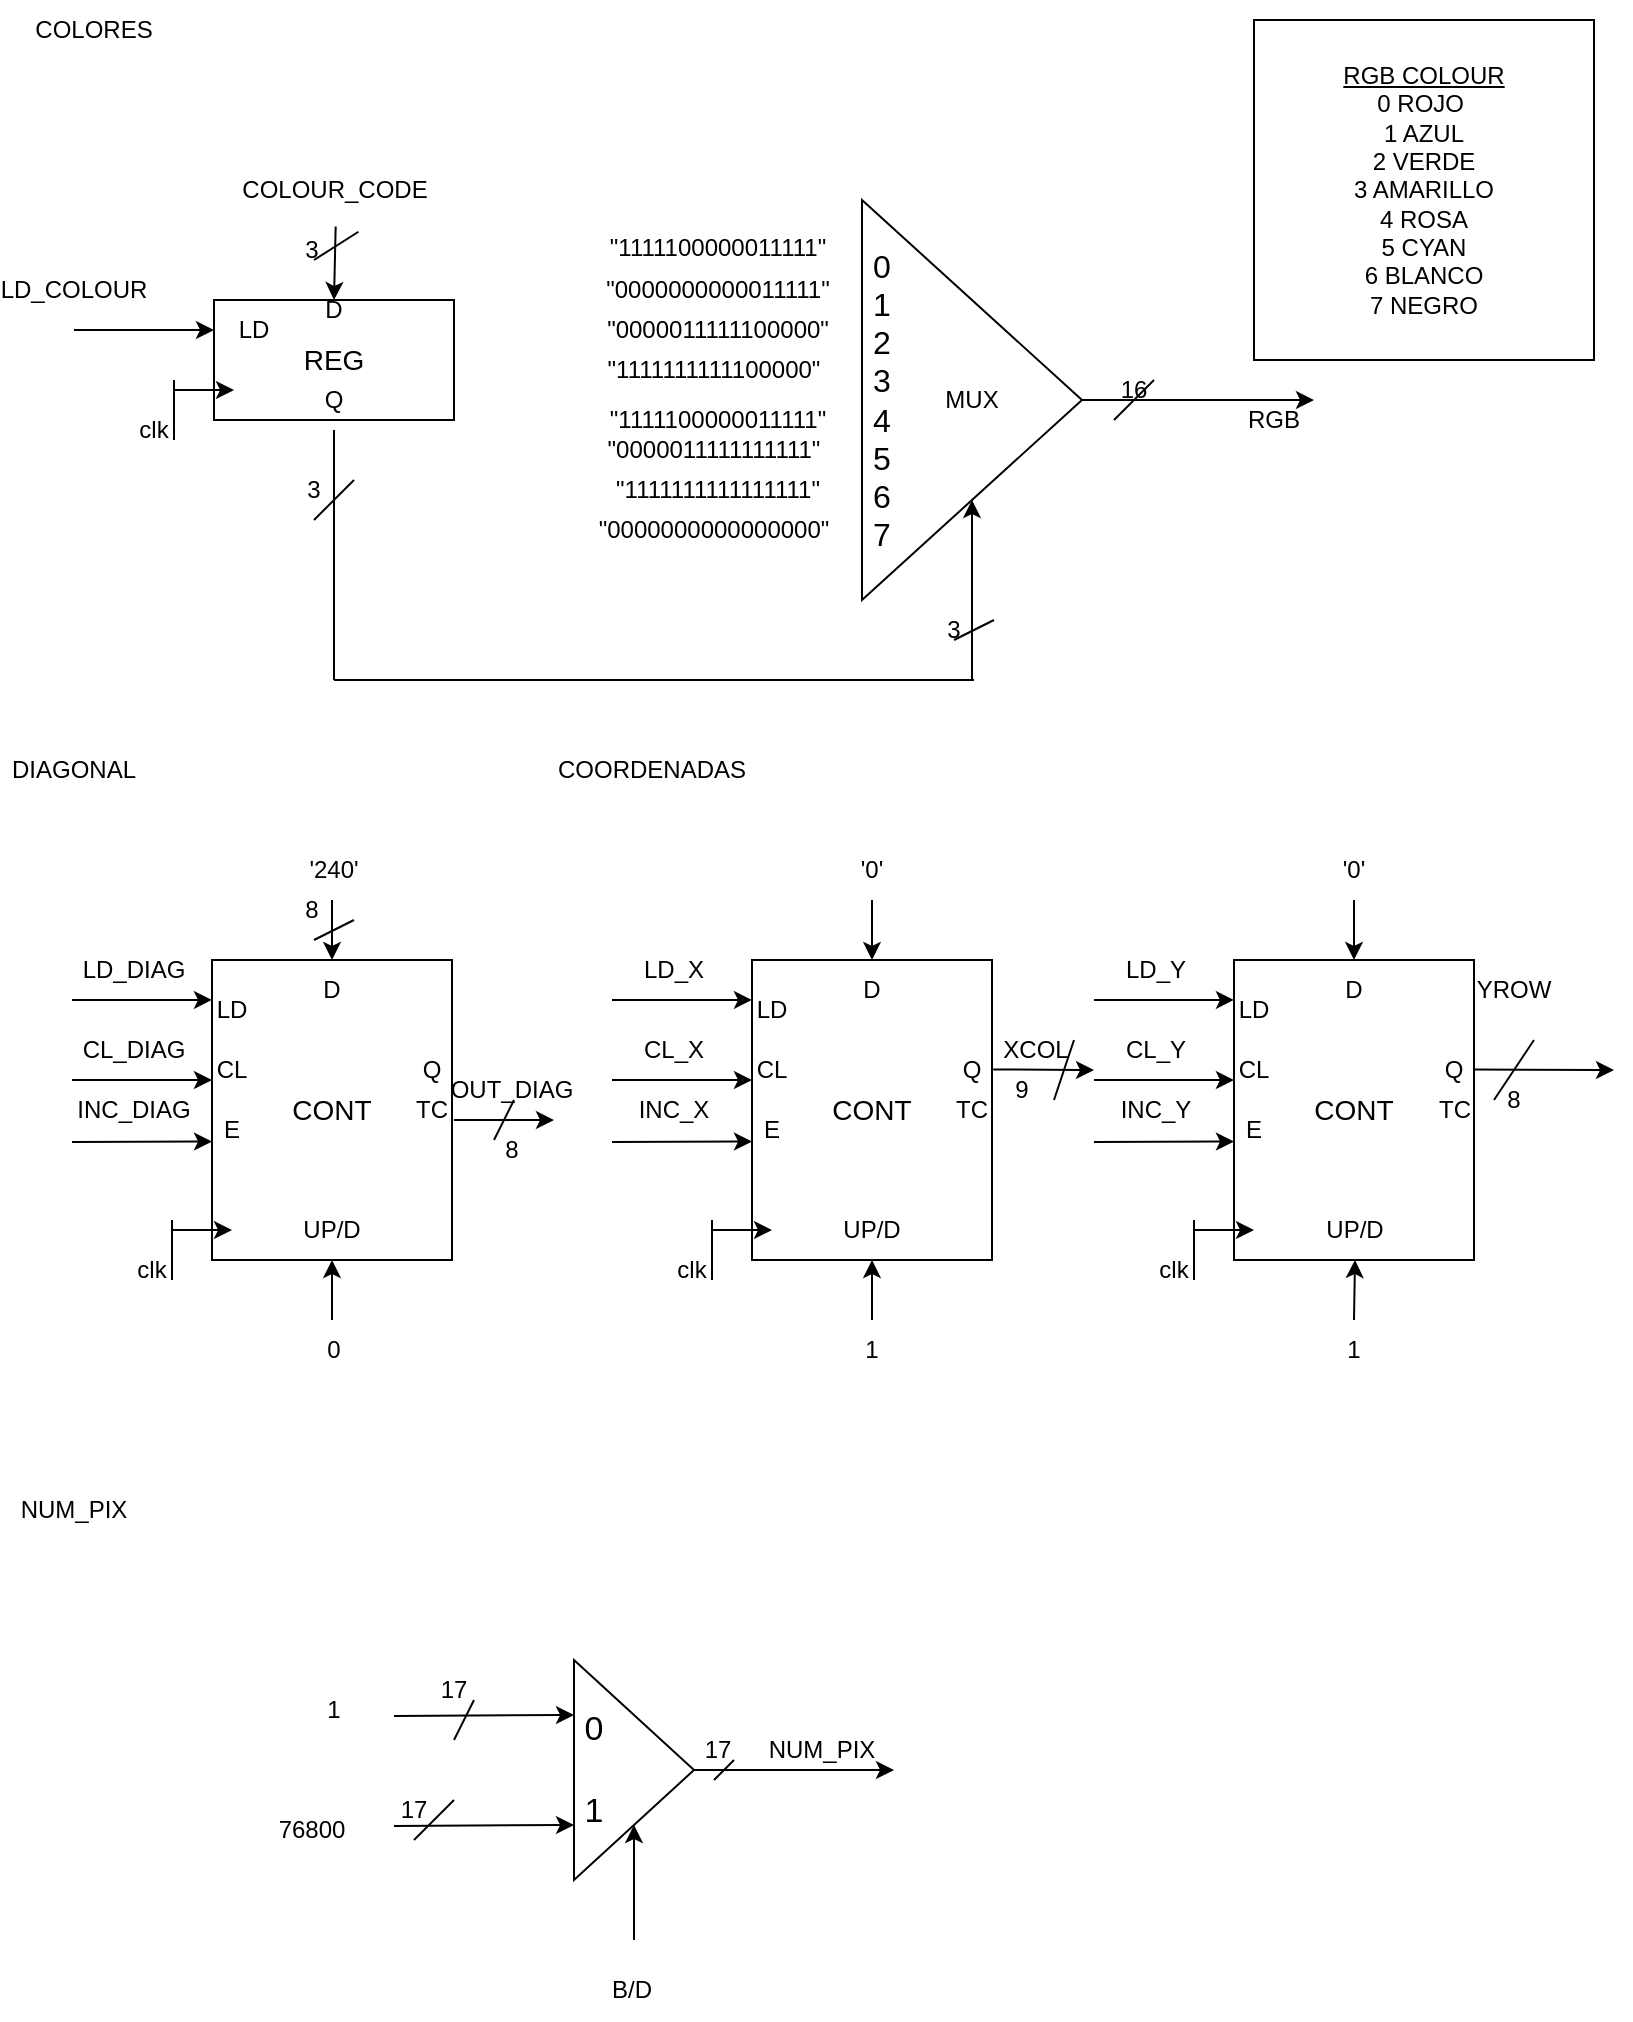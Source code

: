 <mxfile version="22.0.4" type="github">
  <diagram name="Página-1" id="zvw-f4NV9Bo69sm4plZE">
    <mxGraphModel dx="885" dy="499" grid="1" gridSize="10" guides="1" tooltips="1" connect="1" arrows="1" fold="1" page="1" pageScale="1" pageWidth="827" pageHeight="1169" math="0" shadow="0">
      <root>
        <mxCell id="0" />
        <mxCell id="1" parent="0" />
        <mxCell id="AA1JGieEmDG2qsiPeB94-2" value="" style="rounded=0;whiteSpace=wrap;html=1;" parent="1" vertex="1">
          <mxGeometry x="110" y="170" width="120" height="60" as="geometry" />
        </mxCell>
        <mxCell id="AA1JGieEmDG2qsiPeB94-3" value="" style="triangle;whiteSpace=wrap;html=1;" parent="1" vertex="1">
          <mxGeometry x="434" y="120" width="110" height="200" as="geometry" />
        </mxCell>
        <mxCell id="AA1JGieEmDG2qsiPeB94-4" value="&lt;font style=&quot;font-size: 16px;&quot;&gt;0&lt;br&gt;1&lt;br&gt;2&lt;br&gt;3&lt;br&gt;4&lt;br&gt;5&lt;br&gt;6&lt;br&gt;7&lt;/font&gt;" style="text;html=1;strokeColor=none;fillColor=none;align=center;verticalAlign=middle;whiteSpace=wrap;rounded=0;" parent="1" vertex="1">
          <mxGeometry x="414" y="205" width="60" height="30" as="geometry" />
        </mxCell>
        <mxCell id="AA1JGieEmDG2qsiPeB94-5" value="MUX" style="text;html=1;strokeColor=none;fillColor=none;align=center;verticalAlign=middle;whiteSpace=wrap;rounded=0;" parent="1" vertex="1">
          <mxGeometry x="459" y="205" width="60" height="30" as="geometry" />
        </mxCell>
        <mxCell id="AA1JGieEmDG2qsiPeB94-6" value="COLORES" style="text;html=1;strokeColor=none;fillColor=none;align=center;verticalAlign=middle;whiteSpace=wrap;rounded=0;" parent="1" vertex="1">
          <mxGeometry x="20" y="20" width="60" height="30" as="geometry" />
        </mxCell>
        <mxCell id="AA1JGieEmDG2qsiPeB94-7" value="COLOUR_CODE" style="text;html=1;align=center;verticalAlign=middle;resizable=0;points=[];autosize=1;strokeColor=none;fillColor=none;" parent="1" vertex="1">
          <mxGeometry x="110" y="100" width="120" height="30" as="geometry" />
        </mxCell>
        <mxCell id="AA1JGieEmDG2qsiPeB94-8" value="LD_COLOUR" style="text;html=1;strokeColor=none;fillColor=none;align=center;verticalAlign=middle;whiteSpace=wrap;rounded=0;" parent="1" vertex="1">
          <mxGeometry x="10" y="150" width="60" height="30" as="geometry" />
        </mxCell>
        <mxCell id="AA1JGieEmDG2qsiPeB94-9" value="" style="endArrow=classic;html=1;rounded=0;entryX=0;entryY=0.25;entryDx=0;entryDy=0;" parent="1" target="AA1JGieEmDG2qsiPeB94-2" edge="1">
          <mxGeometry width="50" height="50" relative="1" as="geometry">
            <mxPoint x="40" y="185" as="sourcePoint" />
            <mxPoint x="150" y="160" as="targetPoint" />
          </mxGeometry>
        </mxCell>
        <mxCell id="AA1JGieEmDG2qsiPeB94-10" value="LD" style="text;html=1;strokeColor=none;fillColor=none;align=center;verticalAlign=middle;whiteSpace=wrap;rounded=0;" parent="1" vertex="1">
          <mxGeometry x="100" y="170" width="60" height="30" as="geometry" />
        </mxCell>
        <mxCell id="AA1JGieEmDG2qsiPeB94-11" value="&lt;font style=&quot;font-size: 14px;&quot;&gt;REG&lt;/font&gt;" style="text;html=1;strokeColor=none;fillColor=none;align=center;verticalAlign=middle;whiteSpace=wrap;rounded=0;" parent="1" vertex="1">
          <mxGeometry x="140" y="185" width="60" height="30" as="geometry" />
        </mxCell>
        <mxCell id="AA1JGieEmDG2qsiPeB94-13" value="" style="endArrow=classic;html=1;rounded=0;" parent="1" edge="1">
          <mxGeometry width="50" height="50" relative="1" as="geometry">
            <mxPoint x="90" y="215" as="sourcePoint" />
            <mxPoint x="120" y="215" as="targetPoint" />
          </mxGeometry>
        </mxCell>
        <mxCell id="AA1JGieEmDG2qsiPeB94-14" value="" style="endArrow=none;html=1;rounded=0;" parent="1" edge="1">
          <mxGeometry width="50" height="50" relative="1" as="geometry">
            <mxPoint x="90" y="210" as="sourcePoint" />
            <mxPoint x="90" y="240" as="targetPoint" />
          </mxGeometry>
        </mxCell>
        <mxCell id="AA1JGieEmDG2qsiPeB94-15" value="clk" style="text;html=1;strokeColor=none;fillColor=none;align=center;verticalAlign=middle;whiteSpace=wrap;rounded=0;" parent="1" vertex="1">
          <mxGeometry x="50" y="220" width="60" height="30" as="geometry" />
        </mxCell>
        <mxCell id="AA1JGieEmDG2qsiPeB94-16" value="" style="endArrow=classic;html=1;rounded=0;entryX=0.5;entryY=0;entryDx=0;entryDy=0;exitX=0.507;exitY=1.107;exitDx=0;exitDy=0;exitPerimeter=0;" parent="1" source="AA1JGieEmDG2qsiPeB94-7" target="AA1JGieEmDG2qsiPeB94-2" edge="1">
          <mxGeometry width="50" height="50" relative="1" as="geometry">
            <mxPoint x="100" y="210" as="sourcePoint" />
            <mxPoint x="150" y="160" as="targetPoint" />
          </mxGeometry>
        </mxCell>
        <mxCell id="AA1JGieEmDG2qsiPeB94-17" value="D" style="text;html=1;strokeColor=none;fillColor=none;align=center;verticalAlign=middle;whiteSpace=wrap;rounded=0;" parent="1" vertex="1">
          <mxGeometry x="140" y="160" width="60" height="30" as="geometry" />
        </mxCell>
        <mxCell id="AA1JGieEmDG2qsiPeB94-18" value="Q" style="text;html=1;strokeColor=none;fillColor=none;align=center;verticalAlign=middle;whiteSpace=wrap;rounded=0;" parent="1" vertex="1">
          <mxGeometry x="140" y="205" width="60" height="30" as="geometry" />
        </mxCell>
        <mxCell id="AA1JGieEmDG2qsiPeB94-20" value="" style="endArrow=none;html=1;rounded=0;entryX=0.5;entryY=1;entryDx=0;entryDy=0;" parent="1" target="AA1JGieEmDG2qsiPeB94-18" edge="1">
          <mxGeometry width="50" height="50" relative="1" as="geometry">
            <mxPoint x="170" y="360" as="sourcePoint" />
            <mxPoint x="150" y="160" as="targetPoint" />
          </mxGeometry>
        </mxCell>
        <mxCell id="AA1JGieEmDG2qsiPeB94-21" value="" style="endArrow=none;html=1;rounded=0;" parent="1" edge="1">
          <mxGeometry width="50" height="50" relative="1" as="geometry">
            <mxPoint x="490" y="360" as="sourcePoint" />
            <mxPoint x="170" y="360" as="targetPoint" />
          </mxGeometry>
        </mxCell>
        <mxCell id="AA1JGieEmDG2qsiPeB94-22" value="" style="endArrow=classic;html=1;rounded=0;entryX=0.5;entryY=1;entryDx=0;entryDy=0;" parent="1" target="AA1JGieEmDG2qsiPeB94-3" edge="1">
          <mxGeometry width="50" height="50" relative="1" as="geometry">
            <mxPoint x="489" y="360" as="sourcePoint" />
            <mxPoint x="244" y="160" as="targetPoint" />
          </mxGeometry>
        </mxCell>
        <mxCell id="AA1JGieEmDG2qsiPeB94-23" value="" style="endArrow=classic;html=1;rounded=0;exitX=1;exitY=0.5;exitDx=0;exitDy=0;" parent="1" source="AA1JGieEmDG2qsiPeB94-3" edge="1">
          <mxGeometry width="50" height="50" relative="1" as="geometry">
            <mxPoint x="194" y="210" as="sourcePoint" />
            <mxPoint x="660" y="220" as="targetPoint" />
          </mxGeometry>
        </mxCell>
        <mxCell id="AA1JGieEmDG2qsiPeB94-24" value="RGB" style="text;html=1;strokeColor=none;fillColor=none;align=center;verticalAlign=middle;whiteSpace=wrap;rounded=0;" parent="1" vertex="1">
          <mxGeometry x="610" y="215" width="60" height="30" as="geometry" />
        </mxCell>
        <mxCell id="AA1JGieEmDG2qsiPeB94-25" value="&lt;u&gt;RGB COLOUR&lt;/u&gt;&lt;br&gt;0 ROJO&amp;nbsp;&lt;br&gt;1 AZUL&lt;br&gt;2 VERDE&lt;br&gt;3 AMARILLO&lt;br&gt;4 ROSA&lt;br&gt;5 CYAN&lt;br&gt;6 BLANCO&lt;br&gt;7 NEGRO&lt;br&gt;" style="rounded=0;whiteSpace=wrap;html=1;fillColor=none;" parent="1" vertex="1">
          <mxGeometry x="630" y="30" width="170" height="170" as="geometry" />
        </mxCell>
        <mxCell id="AA1JGieEmDG2qsiPeB94-27" value="&quot;1111100000011111&quot;" style="text;html=1;strokeColor=none;fillColor=none;align=center;verticalAlign=middle;whiteSpace=wrap;rounded=0;" parent="1" vertex="1">
          <mxGeometry x="310" y="129" width="104" height="30" as="geometry" />
        </mxCell>
        <mxCell id="AA1JGieEmDG2qsiPeB94-28" value="&quot;0000000000011111&quot;" style="text;html=1;strokeColor=none;fillColor=none;align=center;verticalAlign=middle;whiteSpace=wrap;rounded=0;" parent="1" vertex="1">
          <mxGeometry x="332" y="150" width="60" height="30" as="geometry" />
        </mxCell>
        <mxCell id="AA1JGieEmDG2qsiPeB94-29" value="&quot;0000011111100000&quot;" style="text;html=1;strokeColor=none;fillColor=none;align=center;verticalAlign=middle;whiteSpace=wrap;rounded=0;" parent="1" vertex="1">
          <mxGeometry x="332" y="170" width="60" height="30" as="geometry" />
        </mxCell>
        <mxCell id="AA1JGieEmDG2qsiPeB94-30" value="&quot;1111111111100000&quot;" style="text;html=1;strokeColor=none;fillColor=none;align=center;verticalAlign=middle;whiteSpace=wrap;rounded=0;" parent="1" vertex="1">
          <mxGeometry x="330" y="190" width="60" height="30" as="geometry" />
        </mxCell>
        <mxCell id="AA1JGieEmDG2qsiPeB94-31" value="&quot;1111100000011111&quot;" style="text;html=1;strokeColor=none;fillColor=none;align=center;verticalAlign=middle;whiteSpace=wrap;rounded=0;" parent="1" vertex="1">
          <mxGeometry x="332" y="220" width="60" height="20" as="geometry" />
        </mxCell>
        <mxCell id="AA1JGieEmDG2qsiPeB94-32" value="&quot;0000011111111111&quot;" style="text;html=1;strokeColor=none;fillColor=none;align=center;verticalAlign=middle;whiteSpace=wrap;rounded=0;" parent="1" vertex="1">
          <mxGeometry x="330" y="230" width="60" height="30" as="geometry" />
        </mxCell>
        <mxCell id="AA1JGieEmDG2qsiPeB94-33" value="&quot;1111111111111111&quot;" style="text;html=1;strokeColor=none;fillColor=none;align=center;verticalAlign=middle;whiteSpace=wrap;rounded=0;" parent="1" vertex="1">
          <mxGeometry x="332" y="250" width="60" height="30" as="geometry" />
        </mxCell>
        <mxCell id="AA1JGieEmDG2qsiPeB94-34" value="&quot;0000000000000000&quot;" style="text;html=1;strokeColor=none;fillColor=none;align=center;verticalAlign=middle;whiteSpace=wrap;rounded=0;" parent="1" vertex="1">
          <mxGeometry x="330" y="270" width="60" height="30" as="geometry" />
        </mxCell>
        <mxCell id="AA1JGieEmDG2qsiPeB94-35" value="DIAGONAL" style="text;html=1;strokeColor=none;fillColor=none;align=center;verticalAlign=middle;whiteSpace=wrap;rounded=0;" parent="1" vertex="1">
          <mxGeometry x="10" y="390" width="60" height="30" as="geometry" />
        </mxCell>
        <mxCell id="AA1JGieEmDG2qsiPeB94-36" value="" style="rounded=0;whiteSpace=wrap;html=1;" parent="1" vertex="1">
          <mxGeometry x="109" y="500" width="120" height="150" as="geometry" />
        </mxCell>
        <mxCell id="AA1JGieEmDG2qsiPeB94-37" value="" style="endArrow=classic;html=1;rounded=0;" parent="1" edge="1">
          <mxGeometry width="50" height="50" relative="1" as="geometry">
            <mxPoint x="89" y="635" as="sourcePoint" />
            <mxPoint x="119" y="635" as="targetPoint" />
          </mxGeometry>
        </mxCell>
        <mxCell id="AA1JGieEmDG2qsiPeB94-38" value="" style="endArrow=none;html=1;rounded=0;" parent="1" edge="1">
          <mxGeometry width="50" height="50" relative="1" as="geometry">
            <mxPoint x="89" y="630" as="sourcePoint" />
            <mxPoint x="89" y="660" as="targetPoint" />
          </mxGeometry>
        </mxCell>
        <mxCell id="AA1JGieEmDG2qsiPeB94-39" value="clk" style="text;html=1;strokeColor=none;fillColor=none;align=center;verticalAlign=middle;whiteSpace=wrap;rounded=0;" parent="1" vertex="1">
          <mxGeometry x="49" y="640" width="60" height="30" as="geometry" />
        </mxCell>
        <mxCell id="AA1JGieEmDG2qsiPeB94-40" value="&lt;font style=&quot;font-size: 14px;&quot;&gt;CONT&lt;/font&gt;" style="text;html=1;strokeColor=none;fillColor=none;align=center;verticalAlign=middle;whiteSpace=wrap;rounded=0;" parent="1" vertex="1">
          <mxGeometry x="139" y="560" width="60" height="30" as="geometry" />
        </mxCell>
        <mxCell id="AA1JGieEmDG2qsiPeB94-41" value="D" style="text;html=1;strokeColor=none;fillColor=none;align=center;verticalAlign=middle;whiteSpace=wrap;rounded=0;" parent="1" vertex="1">
          <mxGeometry x="139" y="500" width="60" height="30" as="geometry" />
        </mxCell>
        <mxCell id="AA1JGieEmDG2qsiPeB94-42" value="LD" style="text;html=1;strokeColor=none;fillColor=none;align=center;verticalAlign=middle;whiteSpace=wrap;rounded=0;" parent="1" vertex="1">
          <mxGeometry x="89" y="510" width="60" height="30" as="geometry" />
        </mxCell>
        <mxCell id="AA1JGieEmDG2qsiPeB94-43" value="CL" style="text;html=1;strokeColor=none;fillColor=none;align=center;verticalAlign=middle;whiteSpace=wrap;rounded=0;" parent="1" vertex="1">
          <mxGeometry x="89" y="540" width="60" height="30" as="geometry" />
        </mxCell>
        <mxCell id="AA1JGieEmDG2qsiPeB94-44" value="E" style="text;html=1;strokeColor=none;fillColor=none;align=center;verticalAlign=middle;whiteSpace=wrap;rounded=0;" parent="1" vertex="1">
          <mxGeometry x="89" y="570" width="60" height="30" as="geometry" />
        </mxCell>
        <mxCell id="AA1JGieEmDG2qsiPeB94-45" value="UP/D" style="text;html=1;strokeColor=none;fillColor=none;align=center;verticalAlign=middle;whiteSpace=wrap;rounded=0;" parent="1" vertex="1">
          <mxGeometry x="139" y="620" width="60" height="30" as="geometry" />
        </mxCell>
        <mxCell id="AA1JGieEmDG2qsiPeB94-46" value="Q" style="text;html=1;strokeColor=none;fillColor=none;align=center;verticalAlign=middle;whiteSpace=wrap;rounded=0;" parent="1" vertex="1">
          <mxGeometry x="189" y="540" width="60" height="30" as="geometry" />
        </mxCell>
        <mxCell id="AA1JGieEmDG2qsiPeB94-47" value="TC" style="text;html=1;strokeColor=none;fillColor=none;align=center;verticalAlign=middle;whiteSpace=wrap;rounded=0;" parent="1" vertex="1">
          <mxGeometry x="189" y="560" width="60" height="30" as="geometry" />
        </mxCell>
        <mxCell id="AA1JGieEmDG2qsiPeB94-48" value="" style="endArrow=classic;html=1;rounded=0;entryX=0.5;entryY=0;entryDx=0;entryDy=0;" parent="1" target="AA1JGieEmDG2qsiPeB94-41" edge="1">
          <mxGeometry width="50" height="50" relative="1" as="geometry">
            <mxPoint x="169" y="470" as="sourcePoint" />
            <mxPoint x="379" y="470" as="targetPoint" />
          </mxGeometry>
        </mxCell>
        <mxCell id="AA1JGieEmDG2qsiPeB94-49" value="" style="endArrow=classic;html=1;rounded=0;entryX=0.333;entryY=0.333;entryDx=0;entryDy=0;entryPerimeter=0;" parent="1" target="AA1JGieEmDG2qsiPeB94-42" edge="1">
          <mxGeometry width="50" height="50" relative="1" as="geometry">
            <mxPoint x="39" y="520" as="sourcePoint" />
            <mxPoint x="379" y="470" as="targetPoint" />
          </mxGeometry>
        </mxCell>
        <mxCell id="AA1JGieEmDG2qsiPeB94-50" value="" style="endArrow=classic;html=1;rounded=0;entryX=0.333;entryY=0.667;entryDx=0;entryDy=0;entryPerimeter=0;" parent="1" target="AA1JGieEmDG2qsiPeB94-43" edge="1">
          <mxGeometry width="50" height="50" relative="1" as="geometry">
            <mxPoint x="39" y="560" as="sourcePoint" />
            <mxPoint x="379" y="470" as="targetPoint" />
          </mxGeometry>
        </mxCell>
        <mxCell id="AA1JGieEmDG2qsiPeB94-51" value="" style="endArrow=classic;html=1;rounded=0;entryX=0;entryY=0.605;entryDx=0;entryDy=0;entryPerimeter=0;" parent="1" target="AA1JGieEmDG2qsiPeB94-36" edge="1">
          <mxGeometry width="50" height="50" relative="1" as="geometry">
            <mxPoint x="39" y="591" as="sourcePoint" />
            <mxPoint x="69" y="590" as="targetPoint" />
          </mxGeometry>
        </mxCell>
        <mxCell id="AA1JGieEmDG2qsiPeB94-52" value="" style="endArrow=classic;html=1;rounded=0;entryX=0.5;entryY=1;entryDx=0;entryDy=0;" parent="1" target="AA1JGieEmDG2qsiPeB94-45" edge="1">
          <mxGeometry width="50" height="50" relative="1" as="geometry">
            <mxPoint x="169" y="680" as="sourcePoint" />
            <mxPoint x="379" y="470" as="targetPoint" />
          </mxGeometry>
        </mxCell>
        <mxCell id="AA1JGieEmDG2qsiPeB94-102" value="" style="rounded=0;whiteSpace=wrap;html=1;" parent="1" vertex="1">
          <mxGeometry x="379" y="500" width="120" height="150" as="geometry" />
        </mxCell>
        <mxCell id="AA1JGieEmDG2qsiPeB94-103" value="" style="endArrow=classic;html=1;rounded=0;" parent="1" edge="1">
          <mxGeometry width="50" height="50" relative="1" as="geometry">
            <mxPoint x="359" y="635" as="sourcePoint" />
            <mxPoint x="389" y="635" as="targetPoint" />
          </mxGeometry>
        </mxCell>
        <mxCell id="AA1JGieEmDG2qsiPeB94-104" value="" style="endArrow=none;html=1;rounded=0;" parent="1" edge="1">
          <mxGeometry width="50" height="50" relative="1" as="geometry">
            <mxPoint x="359" y="630" as="sourcePoint" />
            <mxPoint x="359" y="660" as="targetPoint" />
          </mxGeometry>
        </mxCell>
        <mxCell id="AA1JGieEmDG2qsiPeB94-105" value="clk" style="text;html=1;strokeColor=none;fillColor=none;align=center;verticalAlign=middle;whiteSpace=wrap;rounded=0;" parent="1" vertex="1">
          <mxGeometry x="319" y="640" width="60" height="30" as="geometry" />
        </mxCell>
        <mxCell id="AA1JGieEmDG2qsiPeB94-106" value="&lt;font style=&quot;font-size: 14px;&quot;&gt;CONT&lt;/font&gt;" style="text;html=1;strokeColor=none;fillColor=none;align=center;verticalAlign=middle;whiteSpace=wrap;rounded=0;" parent="1" vertex="1">
          <mxGeometry x="409" y="560" width="60" height="30" as="geometry" />
        </mxCell>
        <mxCell id="AA1JGieEmDG2qsiPeB94-107" value="D" style="text;html=1;strokeColor=none;fillColor=none;align=center;verticalAlign=middle;whiteSpace=wrap;rounded=0;" parent="1" vertex="1">
          <mxGeometry x="409" y="500" width="60" height="30" as="geometry" />
        </mxCell>
        <mxCell id="AA1JGieEmDG2qsiPeB94-108" value="LD" style="text;html=1;strokeColor=none;fillColor=none;align=center;verticalAlign=middle;whiteSpace=wrap;rounded=0;" parent="1" vertex="1">
          <mxGeometry x="359" y="510" width="60" height="30" as="geometry" />
        </mxCell>
        <mxCell id="AA1JGieEmDG2qsiPeB94-109" value="CL" style="text;html=1;strokeColor=none;fillColor=none;align=center;verticalAlign=middle;whiteSpace=wrap;rounded=0;" parent="1" vertex="1">
          <mxGeometry x="359" y="540" width="60" height="30" as="geometry" />
        </mxCell>
        <mxCell id="AA1JGieEmDG2qsiPeB94-110" value="E" style="text;html=1;strokeColor=none;fillColor=none;align=center;verticalAlign=middle;whiteSpace=wrap;rounded=0;" parent="1" vertex="1">
          <mxGeometry x="359" y="570" width="60" height="30" as="geometry" />
        </mxCell>
        <mxCell id="AA1JGieEmDG2qsiPeB94-111" value="UP/D" style="text;html=1;strokeColor=none;fillColor=none;align=center;verticalAlign=middle;whiteSpace=wrap;rounded=0;" parent="1" vertex="1">
          <mxGeometry x="409" y="620" width="60" height="30" as="geometry" />
        </mxCell>
        <mxCell id="AA1JGieEmDG2qsiPeB94-112" value="Q" style="text;html=1;strokeColor=none;fillColor=none;align=center;verticalAlign=middle;whiteSpace=wrap;rounded=0;" parent="1" vertex="1">
          <mxGeometry x="459" y="540" width="60" height="30" as="geometry" />
        </mxCell>
        <mxCell id="AA1JGieEmDG2qsiPeB94-113" value="TC" style="text;html=1;strokeColor=none;fillColor=none;align=center;verticalAlign=middle;whiteSpace=wrap;rounded=0;" parent="1" vertex="1">
          <mxGeometry x="459" y="560" width="60" height="30" as="geometry" />
        </mxCell>
        <mxCell id="AA1JGieEmDG2qsiPeB94-114" value="" style="endArrow=classic;html=1;rounded=0;entryX=0.5;entryY=0;entryDx=0;entryDy=0;" parent="1" target="AA1JGieEmDG2qsiPeB94-107" edge="1">
          <mxGeometry width="50" height="50" relative="1" as="geometry">
            <mxPoint x="439" y="470" as="sourcePoint" />
            <mxPoint x="649" y="470" as="targetPoint" />
          </mxGeometry>
        </mxCell>
        <mxCell id="AA1JGieEmDG2qsiPeB94-115" value="" style="endArrow=classic;html=1;rounded=0;entryX=0.333;entryY=0.333;entryDx=0;entryDy=0;entryPerimeter=0;" parent="1" target="AA1JGieEmDG2qsiPeB94-108" edge="1">
          <mxGeometry width="50" height="50" relative="1" as="geometry">
            <mxPoint x="309" y="520" as="sourcePoint" />
            <mxPoint x="649" y="470" as="targetPoint" />
          </mxGeometry>
        </mxCell>
        <mxCell id="AA1JGieEmDG2qsiPeB94-116" value="" style="endArrow=classic;html=1;rounded=0;entryX=0.333;entryY=0.667;entryDx=0;entryDy=0;entryPerimeter=0;" parent="1" target="AA1JGieEmDG2qsiPeB94-109" edge="1">
          <mxGeometry width="50" height="50" relative="1" as="geometry">
            <mxPoint x="309" y="560" as="sourcePoint" />
            <mxPoint x="649" y="470" as="targetPoint" />
          </mxGeometry>
        </mxCell>
        <mxCell id="AA1JGieEmDG2qsiPeB94-117" value="" style="endArrow=classic;html=1;rounded=0;entryX=0;entryY=0.605;entryDx=0;entryDy=0;entryPerimeter=0;" parent="1" target="AA1JGieEmDG2qsiPeB94-102" edge="1">
          <mxGeometry width="50" height="50" relative="1" as="geometry">
            <mxPoint x="309" y="591" as="sourcePoint" />
            <mxPoint x="339" y="590" as="targetPoint" />
          </mxGeometry>
        </mxCell>
        <mxCell id="AA1JGieEmDG2qsiPeB94-118" value="" style="endArrow=classic;html=1;rounded=0;entryX=0.5;entryY=1;entryDx=0;entryDy=0;" parent="1" target="AA1JGieEmDG2qsiPeB94-111" edge="1">
          <mxGeometry width="50" height="50" relative="1" as="geometry">
            <mxPoint x="439" y="680" as="sourcePoint" />
            <mxPoint x="649" y="470" as="targetPoint" />
          </mxGeometry>
        </mxCell>
        <mxCell id="AA1JGieEmDG2qsiPeB94-119" value="" style="rounded=0;whiteSpace=wrap;html=1;" parent="1" vertex="1">
          <mxGeometry x="620" y="500" width="120" height="150" as="geometry" />
        </mxCell>
        <mxCell id="AA1JGieEmDG2qsiPeB94-120" value="" style="endArrow=classic;html=1;rounded=0;" parent="1" edge="1">
          <mxGeometry width="50" height="50" relative="1" as="geometry">
            <mxPoint x="600" y="635" as="sourcePoint" />
            <mxPoint x="630" y="635" as="targetPoint" />
          </mxGeometry>
        </mxCell>
        <mxCell id="AA1JGieEmDG2qsiPeB94-121" value="" style="endArrow=none;html=1;rounded=0;" parent="1" edge="1">
          <mxGeometry width="50" height="50" relative="1" as="geometry">
            <mxPoint x="600" y="630" as="sourcePoint" />
            <mxPoint x="600" y="660" as="targetPoint" />
          </mxGeometry>
        </mxCell>
        <mxCell id="AA1JGieEmDG2qsiPeB94-122" value="clk" style="text;html=1;strokeColor=none;fillColor=none;align=center;verticalAlign=middle;whiteSpace=wrap;rounded=0;" parent="1" vertex="1">
          <mxGeometry x="560" y="640" width="60" height="30" as="geometry" />
        </mxCell>
        <mxCell id="AA1JGieEmDG2qsiPeB94-123" value="&lt;font style=&quot;font-size: 14px;&quot;&gt;CONT&lt;/font&gt;" style="text;html=1;strokeColor=none;fillColor=none;align=center;verticalAlign=middle;whiteSpace=wrap;rounded=0;" parent="1" vertex="1">
          <mxGeometry x="650" y="560" width="60" height="30" as="geometry" />
        </mxCell>
        <mxCell id="AA1JGieEmDG2qsiPeB94-124" value="D" style="text;html=1;strokeColor=none;fillColor=none;align=center;verticalAlign=middle;whiteSpace=wrap;rounded=0;" parent="1" vertex="1">
          <mxGeometry x="650" y="500" width="60" height="30" as="geometry" />
        </mxCell>
        <mxCell id="AA1JGieEmDG2qsiPeB94-125" value="LD" style="text;html=1;strokeColor=none;fillColor=none;align=center;verticalAlign=middle;whiteSpace=wrap;rounded=0;" parent="1" vertex="1">
          <mxGeometry x="600" y="510" width="60" height="30" as="geometry" />
        </mxCell>
        <mxCell id="AA1JGieEmDG2qsiPeB94-126" value="CL" style="text;html=1;strokeColor=none;fillColor=none;align=center;verticalAlign=middle;whiteSpace=wrap;rounded=0;" parent="1" vertex="1">
          <mxGeometry x="600" y="540" width="60" height="30" as="geometry" />
        </mxCell>
        <mxCell id="AA1JGieEmDG2qsiPeB94-127" value="E" style="text;html=1;strokeColor=none;fillColor=none;align=center;verticalAlign=middle;whiteSpace=wrap;rounded=0;" parent="1" vertex="1">
          <mxGeometry x="600" y="570" width="60" height="30" as="geometry" />
        </mxCell>
        <mxCell id="AA1JGieEmDG2qsiPeB94-128" value="UP/D" style="text;html=1;strokeColor=none;fillColor=none;align=center;verticalAlign=middle;whiteSpace=wrap;rounded=0;" parent="1" vertex="1">
          <mxGeometry x="650" y="620" width="61" height="30" as="geometry" />
        </mxCell>
        <mxCell id="AA1JGieEmDG2qsiPeB94-129" value="Q" style="text;html=1;strokeColor=none;fillColor=none;align=center;verticalAlign=middle;whiteSpace=wrap;rounded=0;" parent="1" vertex="1">
          <mxGeometry x="700" y="540" width="60" height="30" as="geometry" />
        </mxCell>
        <mxCell id="AA1JGieEmDG2qsiPeB94-130" value="TC" style="text;html=1;strokeColor=none;fillColor=none;align=center;verticalAlign=middle;whiteSpace=wrap;rounded=0;" parent="1" vertex="1">
          <mxGeometry x="701" y="560" width="59" height="30" as="geometry" />
        </mxCell>
        <mxCell id="AA1JGieEmDG2qsiPeB94-131" value="" style="endArrow=classic;html=1;rounded=0;entryX=0.5;entryY=0;entryDx=0;entryDy=0;" parent="1" target="AA1JGieEmDG2qsiPeB94-124" edge="1">
          <mxGeometry width="50" height="50" relative="1" as="geometry">
            <mxPoint x="680" y="470" as="sourcePoint" />
            <mxPoint x="890" y="470" as="targetPoint" />
          </mxGeometry>
        </mxCell>
        <mxCell id="AA1JGieEmDG2qsiPeB94-132" value="" style="endArrow=classic;html=1;rounded=0;entryX=0.333;entryY=0.333;entryDx=0;entryDy=0;entryPerimeter=0;" parent="1" target="AA1JGieEmDG2qsiPeB94-125" edge="1">
          <mxGeometry width="50" height="50" relative="1" as="geometry">
            <mxPoint x="550" y="520" as="sourcePoint" />
            <mxPoint x="890" y="470" as="targetPoint" />
          </mxGeometry>
        </mxCell>
        <mxCell id="AA1JGieEmDG2qsiPeB94-133" value="" style="endArrow=classic;html=1;rounded=0;entryX=0.333;entryY=0.667;entryDx=0;entryDy=0;entryPerimeter=0;" parent="1" target="AA1JGieEmDG2qsiPeB94-126" edge="1">
          <mxGeometry width="50" height="50" relative="1" as="geometry">
            <mxPoint x="550" y="560" as="sourcePoint" />
            <mxPoint x="890" y="470" as="targetPoint" />
          </mxGeometry>
        </mxCell>
        <mxCell id="AA1JGieEmDG2qsiPeB94-134" value="" style="endArrow=classic;html=1;rounded=0;entryX=0;entryY=0.605;entryDx=0;entryDy=0;entryPerimeter=0;" parent="1" target="AA1JGieEmDG2qsiPeB94-119" edge="1">
          <mxGeometry width="50" height="50" relative="1" as="geometry">
            <mxPoint x="550" y="591" as="sourcePoint" />
            <mxPoint x="580" y="590" as="targetPoint" />
          </mxGeometry>
        </mxCell>
        <mxCell id="AA1JGieEmDG2qsiPeB94-135" value="" style="endArrow=classic;html=1;rounded=0;entryX=0.5;entryY=1;entryDx=0;entryDy=0;" parent="1" target="AA1JGieEmDG2qsiPeB94-128" edge="1">
          <mxGeometry width="50" height="50" relative="1" as="geometry">
            <mxPoint x="680" y="680" as="sourcePoint" />
            <mxPoint x="890" y="470" as="targetPoint" />
          </mxGeometry>
        </mxCell>
        <mxCell id="AA1JGieEmDG2qsiPeB94-136" value="COORDENADAS" style="text;html=1;strokeColor=none;fillColor=none;align=center;verticalAlign=middle;whiteSpace=wrap;rounded=0;" parent="1" vertex="1">
          <mxGeometry x="299" y="390" width="60" height="30" as="geometry" />
        </mxCell>
        <mxCell id="AA1JGieEmDG2qsiPeB94-137" value="&#39;240&#39;" style="text;html=1;strokeColor=none;fillColor=none;align=center;verticalAlign=middle;whiteSpace=wrap;rounded=0;" parent="1" vertex="1">
          <mxGeometry x="140" y="440" width="60" height="30" as="geometry" />
        </mxCell>
        <mxCell id="AA1JGieEmDG2qsiPeB94-138" value="&#39;0&#39;" style="text;html=1;strokeColor=none;fillColor=none;align=center;verticalAlign=middle;whiteSpace=wrap;rounded=0;" parent="1" vertex="1">
          <mxGeometry x="409" y="440" width="60" height="30" as="geometry" />
        </mxCell>
        <mxCell id="AA1JGieEmDG2qsiPeB94-139" value="&#39;0&#39;" style="text;html=1;strokeColor=none;fillColor=none;align=center;verticalAlign=middle;whiteSpace=wrap;rounded=0;" parent="1" vertex="1">
          <mxGeometry x="650" y="440" width="60" height="30" as="geometry" />
        </mxCell>
        <mxCell id="AA1JGieEmDG2qsiPeB94-140" value="0" style="text;html=1;strokeColor=none;fillColor=none;align=center;verticalAlign=middle;whiteSpace=wrap;rounded=0;" parent="1" vertex="1">
          <mxGeometry x="140" y="680" width="60" height="30" as="geometry" />
        </mxCell>
        <mxCell id="AA1JGieEmDG2qsiPeB94-141" value="1" style="text;html=1;strokeColor=none;fillColor=none;align=center;verticalAlign=middle;whiteSpace=wrap;rounded=0;" parent="1" vertex="1">
          <mxGeometry x="409" y="680" width="60" height="30" as="geometry" />
        </mxCell>
        <mxCell id="AA1JGieEmDG2qsiPeB94-142" value="1" style="text;html=1;strokeColor=none;fillColor=none;align=center;verticalAlign=middle;whiteSpace=wrap;rounded=0;" parent="1" vertex="1">
          <mxGeometry x="650" y="680" width="60" height="30" as="geometry" />
        </mxCell>
        <mxCell id="AA1JGieEmDG2qsiPeB94-143" value="" style="endArrow=classic;html=1;rounded=0;" parent="1" edge="1">
          <mxGeometry width="50" height="50" relative="1" as="geometry">
            <mxPoint x="230" y="580" as="sourcePoint" />
            <mxPoint x="280" y="580" as="targetPoint" />
          </mxGeometry>
        </mxCell>
        <mxCell id="AA1JGieEmDG2qsiPeB94-145" value="" style="endArrow=classic;html=1;rounded=0;exitX=1.005;exitY=0.365;exitDx=0;exitDy=0;exitPerimeter=0;" parent="1" source="AA1JGieEmDG2qsiPeB94-102" edge="1">
          <mxGeometry width="50" height="50" relative="1" as="geometry">
            <mxPoint x="530" y="500" as="sourcePoint" />
            <mxPoint x="550" y="555" as="targetPoint" />
          </mxGeometry>
        </mxCell>
        <mxCell id="AA1JGieEmDG2qsiPeB94-146" value="" style="endArrow=classic;html=1;rounded=0;exitX=1.002;exitY=0.365;exitDx=0;exitDy=0;exitPerimeter=0;" parent="1" source="AA1JGieEmDG2qsiPeB94-119" edge="1">
          <mxGeometry width="50" height="50" relative="1" as="geometry">
            <mxPoint x="221" y="600" as="sourcePoint" />
            <mxPoint x="810" y="555" as="targetPoint" />
          </mxGeometry>
        </mxCell>
        <mxCell id="AA1JGieEmDG2qsiPeB94-147" value="LD_X" style="text;html=1;strokeColor=none;fillColor=none;align=center;verticalAlign=middle;whiteSpace=wrap;rounded=0;" parent="1" vertex="1">
          <mxGeometry x="310" y="490" width="60" height="30" as="geometry" />
        </mxCell>
        <mxCell id="AA1JGieEmDG2qsiPeB94-148" value="OUT_DIAG" style="text;html=1;strokeColor=none;fillColor=none;align=center;verticalAlign=middle;whiteSpace=wrap;rounded=0;" parent="1" vertex="1">
          <mxGeometry x="229" y="550" width="60" height="30" as="geometry" />
        </mxCell>
        <mxCell id="AA1JGieEmDG2qsiPeB94-149" value="XCOL" style="text;html=1;strokeColor=none;fillColor=none;align=center;verticalAlign=middle;whiteSpace=wrap;rounded=0;" parent="1" vertex="1">
          <mxGeometry x="491" y="530" width="60" height="30" as="geometry" />
        </mxCell>
        <mxCell id="AA1JGieEmDG2qsiPeB94-150" value="YROW" style="text;html=1;strokeColor=none;fillColor=none;align=center;verticalAlign=middle;whiteSpace=wrap;rounded=0;" parent="1" vertex="1">
          <mxGeometry x="730" y="500" width="60" height="30" as="geometry" />
        </mxCell>
        <mxCell id="AA1JGieEmDG2qsiPeB94-151" value="LD_DIAG" style="text;html=1;strokeColor=none;fillColor=none;align=center;verticalAlign=middle;whiteSpace=wrap;rounded=0;" parent="1" vertex="1">
          <mxGeometry x="40" y="490" width="60" height="30" as="geometry" />
        </mxCell>
        <mxCell id="AA1JGieEmDG2qsiPeB94-152" value="CL_DIAG" style="text;html=1;strokeColor=none;fillColor=none;align=center;verticalAlign=middle;whiteSpace=wrap;rounded=0;" parent="1" vertex="1">
          <mxGeometry x="40" y="530" width="60" height="30" as="geometry" />
        </mxCell>
        <mxCell id="AA1JGieEmDG2qsiPeB94-153" value="INC_DIAG" style="text;html=1;strokeColor=none;fillColor=none;align=center;verticalAlign=middle;whiteSpace=wrap;rounded=0;" parent="1" vertex="1">
          <mxGeometry x="40" y="560" width="60" height="30" as="geometry" />
        </mxCell>
        <mxCell id="AA1JGieEmDG2qsiPeB94-158" value="LD_Y" style="text;html=1;strokeColor=none;fillColor=none;align=center;verticalAlign=middle;whiteSpace=wrap;rounded=0;" parent="1" vertex="1">
          <mxGeometry x="551" y="490" width="60" height="30" as="geometry" />
        </mxCell>
        <mxCell id="AA1JGieEmDG2qsiPeB94-159" value="CL_Y" style="text;html=1;strokeColor=none;fillColor=none;align=center;verticalAlign=middle;whiteSpace=wrap;rounded=0;" parent="1" vertex="1">
          <mxGeometry x="551" y="530" width="60" height="30" as="geometry" />
        </mxCell>
        <mxCell id="AA1JGieEmDG2qsiPeB94-160" value="INC_Y" style="text;html=1;strokeColor=none;fillColor=none;align=center;verticalAlign=middle;whiteSpace=wrap;rounded=0;" parent="1" vertex="1">
          <mxGeometry x="551" y="560" width="60" height="30" as="geometry" />
        </mxCell>
        <mxCell id="AA1JGieEmDG2qsiPeB94-161" value="INC_X" style="text;html=1;strokeColor=none;fillColor=none;align=center;verticalAlign=middle;whiteSpace=wrap;rounded=0;" parent="1" vertex="1">
          <mxGeometry x="310" y="560" width="60" height="30" as="geometry" />
        </mxCell>
        <mxCell id="AA1JGieEmDG2qsiPeB94-162" value="CL_X" style="text;html=1;strokeColor=none;fillColor=none;align=center;verticalAlign=middle;whiteSpace=wrap;rounded=0;" parent="1" vertex="1">
          <mxGeometry x="310" y="530" width="60" height="30" as="geometry" />
        </mxCell>
        <mxCell id="AA1JGieEmDG2qsiPeB94-163" value="NUM_PIX" style="text;html=1;strokeColor=none;fillColor=none;align=center;verticalAlign=middle;whiteSpace=wrap;rounded=0;" parent="1" vertex="1">
          <mxGeometry x="10" y="760" width="60" height="30" as="geometry" />
        </mxCell>
        <mxCell id="AA1JGieEmDG2qsiPeB94-164" value="" style="triangle;whiteSpace=wrap;html=1;" parent="1" vertex="1">
          <mxGeometry x="290" y="850" width="60" height="110" as="geometry" />
        </mxCell>
        <mxCell id="AA1JGieEmDG2qsiPeB94-165" value="&lt;font style=&quot;font-size: 17px;&quot;&gt;0&lt;br&gt;&lt;br&gt;1&lt;/font&gt;" style="text;html=1;strokeColor=none;fillColor=none;align=center;verticalAlign=middle;whiteSpace=wrap;rounded=0;" parent="1" vertex="1">
          <mxGeometry x="270" y="890" width="60" height="30" as="geometry" />
        </mxCell>
        <mxCell id="AA1JGieEmDG2qsiPeB94-166" value="" style="endArrow=classic;html=1;rounded=0;entryX=0;entryY=0.25;entryDx=0;entryDy=0;" parent="1" target="AA1JGieEmDG2qsiPeB94-164" edge="1">
          <mxGeometry width="50" height="50" relative="1" as="geometry">
            <mxPoint x="200" y="878" as="sourcePoint" />
            <mxPoint x="340" y="850" as="targetPoint" />
          </mxGeometry>
        </mxCell>
        <mxCell id="AA1JGieEmDG2qsiPeB94-167" value="" style="endArrow=classic;html=1;rounded=0;entryX=0;entryY=0.75;entryDx=0;entryDy=0;" parent="1" target="AA1JGieEmDG2qsiPeB94-164" edge="1">
          <mxGeometry width="50" height="50" relative="1" as="geometry">
            <mxPoint x="200" y="933" as="sourcePoint" />
            <mxPoint x="340" y="850" as="targetPoint" />
          </mxGeometry>
        </mxCell>
        <mxCell id="AA1JGieEmDG2qsiPeB94-168" value="" style="endArrow=classic;html=1;rounded=0;exitX=1;exitY=0.5;exitDx=0;exitDy=0;" parent="1" source="AA1JGieEmDG2qsiPeB94-164" edge="1">
          <mxGeometry width="50" height="50" relative="1" as="geometry">
            <mxPoint x="290" y="900" as="sourcePoint" />
            <mxPoint x="450" y="905" as="targetPoint" />
          </mxGeometry>
        </mxCell>
        <mxCell id="AA1JGieEmDG2qsiPeB94-169" value="NUM_PIX" style="text;html=1;strokeColor=none;fillColor=none;align=center;verticalAlign=middle;whiteSpace=wrap;rounded=0;" parent="1" vertex="1">
          <mxGeometry x="384" y="880" width="60" height="30" as="geometry" />
        </mxCell>
        <mxCell id="AA1JGieEmDG2qsiPeB94-170" value="1" style="text;html=1;strokeColor=none;fillColor=none;align=center;verticalAlign=middle;whiteSpace=wrap;rounded=0;" parent="1" vertex="1">
          <mxGeometry x="140" y="860" width="60" height="30" as="geometry" />
        </mxCell>
        <mxCell id="AA1JGieEmDG2qsiPeB94-171" value="76800" style="text;html=1;strokeColor=none;fillColor=none;align=center;verticalAlign=middle;whiteSpace=wrap;rounded=0;" parent="1" vertex="1">
          <mxGeometry x="129" y="920" width="60" height="30" as="geometry" />
        </mxCell>
        <mxCell id="AA1JGieEmDG2qsiPeB94-172" value="" style="endArrow=classic;html=1;rounded=0;entryX=0.5;entryY=1;entryDx=0;entryDy=0;" parent="1" target="AA1JGieEmDG2qsiPeB94-164" edge="1">
          <mxGeometry width="50" height="50" relative="1" as="geometry">
            <mxPoint x="320" y="990" as="sourcePoint" />
            <mxPoint x="340" y="850" as="targetPoint" />
          </mxGeometry>
        </mxCell>
        <mxCell id="AA1JGieEmDG2qsiPeB94-173" value="B/D" style="text;html=1;strokeColor=none;fillColor=none;align=center;verticalAlign=middle;whiteSpace=wrap;rounded=0;" parent="1" vertex="1">
          <mxGeometry x="289" y="1000" width="60" height="30" as="geometry" />
        </mxCell>
        <mxCell id="U3WU9aq0jcZ8WxnYBBnA-1" value="" style="endArrow=none;html=1;rounded=0;entryX=0.602;entryY=1.196;entryDx=0;entryDy=0;entryPerimeter=0;" edge="1" parent="1" target="AA1JGieEmDG2qsiPeB94-7">
          <mxGeometry width="50" height="50" relative="1" as="geometry">
            <mxPoint x="160" y="150" as="sourcePoint" />
            <mxPoint x="354" y="30" as="targetPoint" />
            <Array as="points" />
          </mxGeometry>
        </mxCell>
        <mxCell id="U3WU9aq0jcZ8WxnYBBnA-3" value="" style="endArrow=none;html=1;rounded=0;" edge="1" parent="1">
          <mxGeometry width="50" height="50" relative="1" as="geometry">
            <mxPoint x="160" y="280" as="sourcePoint" />
            <mxPoint x="180" y="260" as="targetPoint" />
          </mxGeometry>
        </mxCell>
        <mxCell id="U3WU9aq0jcZ8WxnYBBnA-4" value="" style="endArrow=none;html=1;rounded=0;" edge="1" parent="1">
          <mxGeometry width="50" height="50" relative="1" as="geometry">
            <mxPoint x="480" y="340" as="sourcePoint" />
            <mxPoint x="500" y="330" as="targetPoint" />
          </mxGeometry>
        </mxCell>
        <mxCell id="U3WU9aq0jcZ8WxnYBBnA-5" value="3" style="text;html=1;strokeColor=none;fillColor=none;align=center;verticalAlign=middle;whiteSpace=wrap;rounded=0;" vertex="1" parent="1">
          <mxGeometry x="129" y="130" width="60" height="30" as="geometry" />
        </mxCell>
        <mxCell id="U3WU9aq0jcZ8WxnYBBnA-6" value="3" style="text;html=1;strokeColor=none;fillColor=none;align=center;verticalAlign=middle;whiteSpace=wrap;rounded=0;" vertex="1" parent="1">
          <mxGeometry x="130" y="250" width="60" height="30" as="geometry" />
        </mxCell>
        <mxCell id="U3WU9aq0jcZ8WxnYBBnA-8" value="3" style="text;html=1;strokeColor=none;fillColor=none;align=center;verticalAlign=middle;whiteSpace=wrap;rounded=0;" vertex="1" parent="1">
          <mxGeometry x="450" y="320" width="60" height="30" as="geometry" />
        </mxCell>
        <mxCell id="U3WU9aq0jcZ8WxnYBBnA-10" value="" style="endArrow=none;html=1;rounded=0;" edge="1" parent="1">
          <mxGeometry width="50" height="50" relative="1" as="geometry">
            <mxPoint x="580" y="210" as="sourcePoint" />
            <mxPoint x="560" y="230" as="targetPoint" />
          </mxGeometry>
        </mxCell>
        <mxCell id="U3WU9aq0jcZ8WxnYBBnA-11" value="16" style="text;html=1;strokeColor=none;fillColor=none;align=center;verticalAlign=middle;whiteSpace=wrap;rounded=0;" vertex="1" parent="1">
          <mxGeometry x="540" y="200" width="60" height="30" as="geometry" />
        </mxCell>
        <mxCell id="U3WU9aq0jcZ8WxnYBBnA-15" value="" style="endArrow=none;html=1;rounded=0;" edge="1" parent="1">
          <mxGeometry width="50" height="50" relative="1" as="geometry">
            <mxPoint x="750" y="570" as="sourcePoint" />
            <mxPoint x="770" y="540" as="targetPoint" />
          </mxGeometry>
        </mxCell>
        <mxCell id="U3WU9aq0jcZ8WxnYBBnA-16" value="8" style="text;html=1;strokeColor=none;fillColor=none;align=center;verticalAlign=middle;whiteSpace=wrap;rounded=0;" vertex="1" parent="1">
          <mxGeometry x="730" y="555" width="60" height="30" as="geometry" />
        </mxCell>
        <mxCell id="U3WU9aq0jcZ8WxnYBBnA-17" value="" style="endArrow=none;html=1;rounded=0;" edge="1" parent="1">
          <mxGeometry width="50" height="50" relative="1" as="geometry">
            <mxPoint x="540" y="540" as="sourcePoint" />
            <mxPoint x="530" y="570" as="targetPoint" />
          </mxGeometry>
        </mxCell>
        <mxCell id="U3WU9aq0jcZ8WxnYBBnA-18" value="9" style="text;html=1;strokeColor=none;fillColor=none;align=center;verticalAlign=middle;whiteSpace=wrap;rounded=0;" vertex="1" parent="1">
          <mxGeometry x="484" y="550" width="60" height="30" as="geometry" />
        </mxCell>
        <mxCell id="U3WU9aq0jcZ8WxnYBBnA-19" value="" style="endArrow=none;html=1;rounded=0;" edge="1" parent="1">
          <mxGeometry width="50" height="50" relative="1" as="geometry">
            <mxPoint x="370" y="900" as="sourcePoint" />
            <mxPoint x="360" y="910" as="targetPoint" />
          </mxGeometry>
        </mxCell>
        <mxCell id="U3WU9aq0jcZ8WxnYBBnA-20" value="17" style="text;html=1;strokeColor=none;fillColor=none;align=center;verticalAlign=middle;whiteSpace=wrap;rounded=0;" vertex="1" parent="1">
          <mxGeometry x="332" y="880" width="60" height="30" as="geometry" />
        </mxCell>
        <mxCell id="U3WU9aq0jcZ8WxnYBBnA-21" value="" style="endArrow=none;html=1;rounded=0;" edge="1" parent="1">
          <mxGeometry width="50" height="50" relative="1" as="geometry">
            <mxPoint x="230" y="890" as="sourcePoint" />
            <mxPoint x="240" y="870" as="targetPoint" />
          </mxGeometry>
        </mxCell>
        <mxCell id="U3WU9aq0jcZ8WxnYBBnA-22" value="" style="endArrow=none;html=1;rounded=0;" edge="1" parent="1">
          <mxGeometry width="50" height="50" relative="1" as="geometry">
            <mxPoint x="210" y="940" as="sourcePoint" />
            <mxPoint x="230" y="920" as="targetPoint" />
          </mxGeometry>
        </mxCell>
        <mxCell id="U3WU9aq0jcZ8WxnYBBnA-23" value="17" style="text;html=1;strokeColor=none;fillColor=none;align=center;verticalAlign=middle;whiteSpace=wrap;rounded=0;" vertex="1" parent="1">
          <mxGeometry x="200" y="850" width="60" height="30" as="geometry" />
        </mxCell>
        <mxCell id="U3WU9aq0jcZ8WxnYBBnA-24" value="17" style="text;html=1;strokeColor=none;fillColor=none;align=center;verticalAlign=middle;whiteSpace=wrap;rounded=0;" vertex="1" parent="1">
          <mxGeometry x="180" y="910" width="60" height="30" as="geometry" />
        </mxCell>
        <mxCell id="U3WU9aq0jcZ8WxnYBBnA-25" value="" style="endArrow=none;html=1;rounded=0;" edge="1" parent="1">
          <mxGeometry width="50" height="50" relative="1" as="geometry">
            <mxPoint x="250" y="590" as="sourcePoint" />
            <mxPoint x="260" y="570" as="targetPoint" />
          </mxGeometry>
        </mxCell>
        <mxCell id="U3WU9aq0jcZ8WxnYBBnA-26" value="" style="endArrow=none;html=1;rounded=0;" edge="1" parent="1">
          <mxGeometry width="50" height="50" relative="1" as="geometry">
            <mxPoint x="160" y="490" as="sourcePoint" />
            <mxPoint x="180" y="480" as="targetPoint" />
          </mxGeometry>
        </mxCell>
        <mxCell id="U3WU9aq0jcZ8WxnYBBnA-27" value="8" style="text;html=1;strokeColor=none;fillColor=none;align=center;verticalAlign=middle;whiteSpace=wrap;rounded=0;" vertex="1" parent="1">
          <mxGeometry x="129" y="460" width="60" height="30" as="geometry" />
        </mxCell>
        <mxCell id="U3WU9aq0jcZ8WxnYBBnA-28" value="8" style="text;html=1;strokeColor=none;fillColor=none;align=center;verticalAlign=middle;whiteSpace=wrap;rounded=0;" vertex="1" parent="1">
          <mxGeometry x="229" y="580" width="60" height="30" as="geometry" />
        </mxCell>
      </root>
    </mxGraphModel>
  </diagram>
</mxfile>
